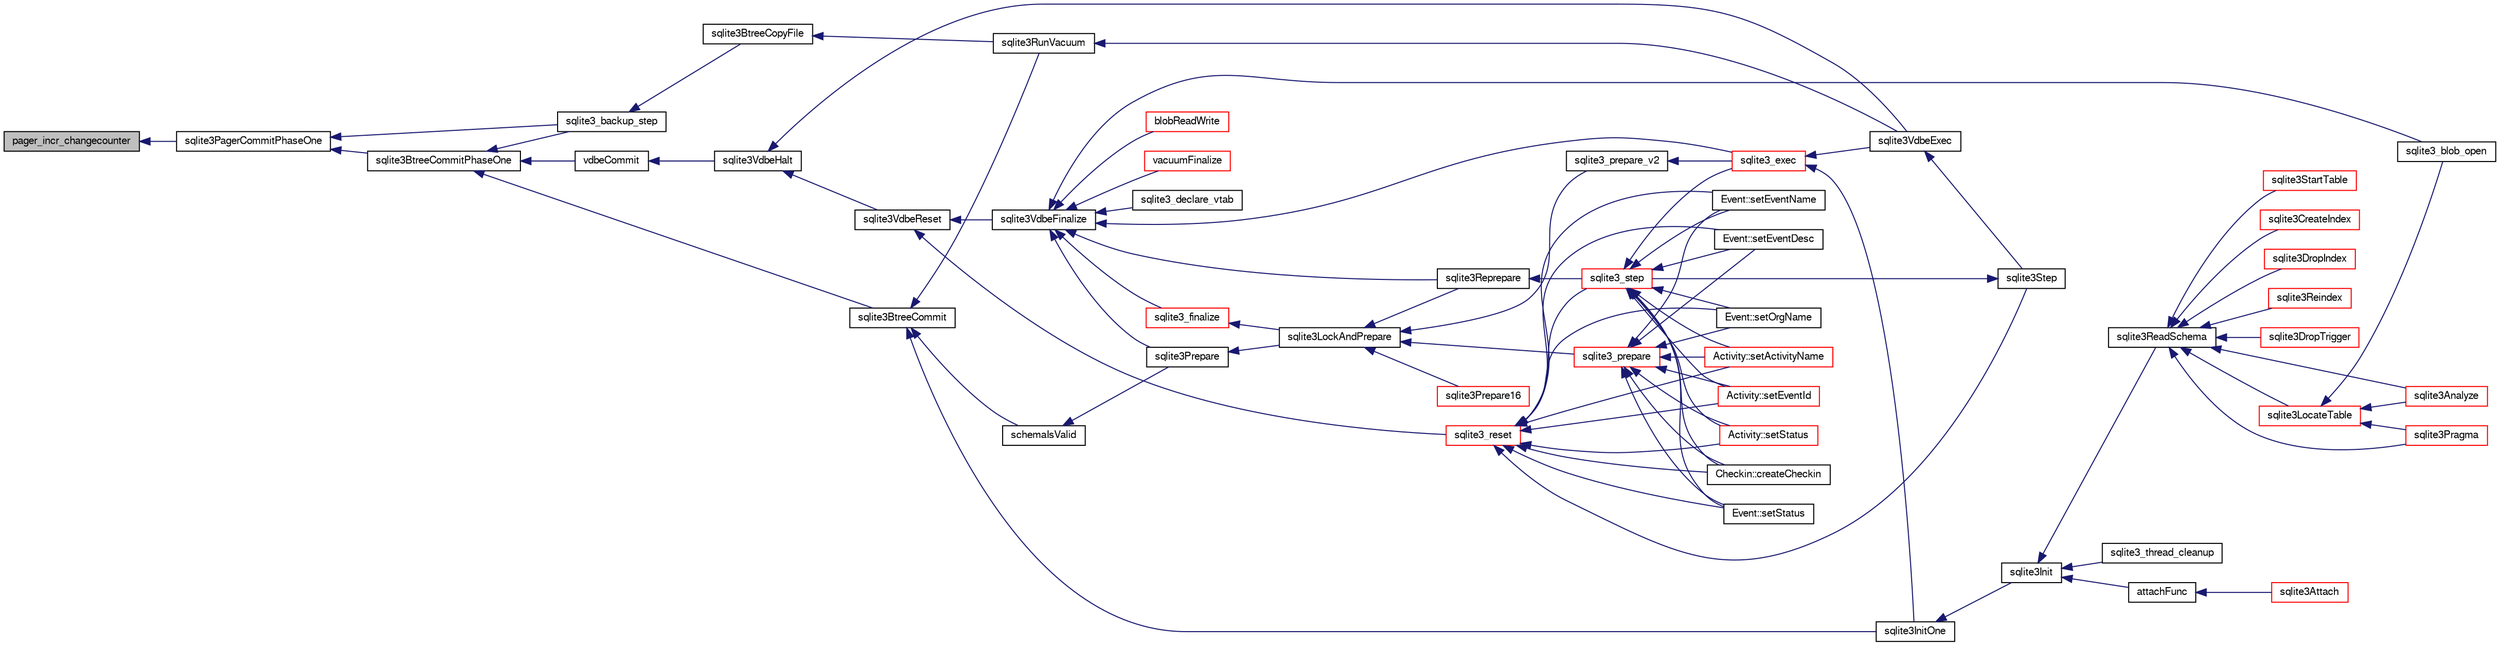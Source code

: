 digraph "pager_incr_changecounter"
{
  edge [fontname="FreeSans",fontsize="10",labelfontname="FreeSans",labelfontsize="10"];
  node [fontname="FreeSans",fontsize="10",shape=record];
  rankdir="LR";
  Node192663 [label="pager_incr_changecounter",height=0.2,width=0.4,color="black", fillcolor="grey75", style="filled", fontcolor="black"];
  Node192663 -> Node192664 [dir="back",color="midnightblue",fontsize="10",style="solid",fontname="FreeSans"];
  Node192664 [label="sqlite3PagerCommitPhaseOne",height=0.2,width=0.4,color="black", fillcolor="white", style="filled",URL="$sqlite3_8c.html#a2baf986bff9120486e9acc5951494ea7"];
  Node192664 -> Node192665 [dir="back",color="midnightblue",fontsize="10",style="solid",fontname="FreeSans"];
  Node192665 [label="sqlite3BtreeCommitPhaseOne",height=0.2,width=0.4,color="black", fillcolor="white", style="filled",URL="$sqlite3_8c.html#ae266cba101e64ad99a166f237532e262"];
  Node192665 -> Node192666 [dir="back",color="midnightblue",fontsize="10",style="solid",fontname="FreeSans"];
  Node192666 [label="sqlite3BtreeCommit",height=0.2,width=0.4,color="black", fillcolor="white", style="filled",URL="$sqlite3_8c.html#a8e56ab314556935f9f73080147d26419"];
  Node192666 -> Node192667 [dir="back",color="midnightblue",fontsize="10",style="solid",fontname="FreeSans"];
  Node192667 [label="sqlite3InitOne",height=0.2,width=0.4,color="black", fillcolor="white", style="filled",URL="$sqlite3_8c.html#ac4318b25df65269906b0379251fe9b85"];
  Node192667 -> Node192668 [dir="back",color="midnightblue",fontsize="10",style="solid",fontname="FreeSans"];
  Node192668 [label="sqlite3Init",height=0.2,width=0.4,color="black", fillcolor="white", style="filled",URL="$sqlite3_8c.html#aed74e3dc765631a833f522f425ff5a48"];
  Node192668 -> Node192669 [dir="back",color="midnightblue",fontsize="10",style="solid",fontname="FreeSans"];
  Node192669 [label="attachFunc",height=0.2,width=0.4,color="black", fillcolor="white", style="filled",URL="$sqlite3_8c.html#a69cb751a7da501b9a0aa37e0d7c3eaf7"];
  Node192669 -> Node192670 [dir="back",color="midnightblue",fontsize="10",style="solid",fontname="FreeSans"];
  Node192670 [label="sqlite3Attach",height=0.2,width=0.4,color="red", fillcolor="white", style="filled",URL="$sqlite3_8c.html#ae0907fe0b43cc1b4c7e6a16213e8546f"];
  Node192668 -> Node192673 [dir="back",color="midnightblue",fontsize="10",style="solid",fontname="FreeSans"];
  Node192673 [label="sqlite3ReadSchema",height=0.2,width=0.4,color="black", fillcolor="white", style="filled",URL="$sqlite3_8c.html#ac41a97f30334f7d35b2b5713097eca90"];
  Node192673 -> Node192674 [dir="back",color="midnightblue",fontsize="10",style="solid",fontname="FreeSans"];
  Node192674 [label="sqlite3Analyze",height=0.2,width=0.4,color="red", fillcolor="white", style="filled",URL="$sqlite3_8c.html#ac696deb1ccaae3fa855cfbd0bfd4d048"];
  Node192673 -> Node192675 [dir="back",color="midnightblue",fontsize="10",style="solid",fontname="FreeSans"];
  Node192675 [label="sqlite3LocateTable",height=0.2,width=0.4,color="red", fillcolor="white", style="filled",URL="$sqlite3_8c.html#adfeea5b18971250d4ff7f5a44e134d75"];
  Node192675 -> Node192676 [dir="back",color="midnightblue",fontsize="10",style="solid",fontname="FreeSans"];
  Node192676 [label="sqlite3_blob_open",height=0.2,width=0.4,color="black", fillcolor="white", style="filled",URL="$sqlite3_8h.html#adb8ad839a5bdd62a43785132bc7dd518"];
  Node192675 -> Node192674 [dir="back",color="midnightblue",fontsize="10",style="solid",fontname="FreeSans"];
  Node192675 -> Node192720 [dir="back",color="midnightblue",fontsize="10",style="solid",fontname="FreeSans"];
  Node192720 [label="sqlite3Pragma",height=0.2,width=0.4,color="red", fillcolor="white", style="filled",URL="$sqlite3_8c.html#a111391370f58f8e6a6eca51fd34d62ed"];
  Node192673 -> Node192764 [dir="back",color="midnightblue",fontsize="10",style="solid",fontname="FreeSans"];
  Node192764 [label="sqlite3StartTable",height=0.2,width=0.4,color="red", fillcolor="white", style="filled",URL="$sqlite3_8c.html#af49b4395f39d9078a0dda2484c183012"];
  Node192673 -> Node192681 [dir="back",color="midnightblue",fontsize="10",style="solid",fontname="FreeSans"];
  Node192681 [label="sqlite3CreateIndex",height=0.2,width=0.4,color="red", fillcolor="white", style="filled",URL="$sqlite3_8c.html#a8dbe5e590ab6c58a8c45f34f7c81e825"];
  Node192673 -> Node192766 [dir="back",color="midnightblue",fontsize="10",style="solid",fontname="FreeSans"];
  Node192766 [label="sqlite3DropIndex",height=0.2,width=0.4,color="red", fillcolor="white", style="filled",URL="$sqlite3_8c.html#a3ffd2536f34a0cf6d427710b06b71e83"];
  Node192673 -> Node192734 [dir="back",color="midnightblue",fontsize="10",style="solid",fontname="FreeSans"];
  Node192734 [label="sqlite3Reindex",height=0.2,width=0.4,color="red", fillcolor="white", style="filled",URL="$sqlite3_8c.html#abd189e31189391e1ef114b413ff4abbf"];
  Node192673 -> Node192720 [dir="back",color="midnightblue",fontsize="10",style="solid",fontname="FreeSans"];
  Node192673 -> Node192767 [dir="back",color="midnightblue",fontsize="10",style="solid",fontname="FreeSans"];
  Node192767 [label="sqlite3DropTrigger",height=0.2,width=0.4,color="red", fillcolor="white", style="filled",URL="$sqlite3_8c.html#affdf1dd65e331b06feaef6ff8636305f"];
  Node192668 -> Node192768 [dir="back",color="midnightblue",fontsize="10",style="solid",fontname="FreeSans"];
  Node192768 [label="sqlite3_thread_cleanup",height=0.2,width=0.4,color="black", fillcolor="white", style="filled",URL="$sqlite3_8h.html#a34980c829db84f02e1a1599063469f06"];
  Node192666 -> Node192769 [dir="back",color="midnightblue",fontsize="10",style="solid",fontname="FreeSans"];
  Node192769 [label="schemaIsValid",height=0.2,width=0.4,color="black", fillcolor="white", style="filled",URL="$sqlite3_8c.html#a7c466fe28e7ca6f46b8bf72c46d9738d"];
  Node192769 -> Node192770 [dir="back",color="midnightblue",fontsize="10",style="solid",fontname="FreeSans"];
  Node192770 [label="sqlite3Prepare",height=0.2,width=0.4,color="black", fillcolor="white", style="filled",URL="$sqlite3_8c.html#acb25890858d0bf4b12eb7aae569f0c7b"];
  Node192770 -> Node192771 [dir="back",color="midnightblue",fontsize="10",style="solid",fontname="FreeSans"];
  Node192771 [label="sqlite3LockAndPrepare",height=0.2,width=0.4,color="black", fillcolor="white", style="filled",URL="$sqlite3_8c.html#a5db1ec5589aa2b02c6d979211a8789bd"];
  Node192771 -> Node192772 [dir="back",color="midnightblue",fontsize="10",style="solid",fontname="FreeSans"];
  Node192772 [label="sqlite3Reprepare",height=0.2,width=0.4,color="black", fillcolor="white", style="filled",URL="$sqlite3_8c.html#a7e2f7299cc947d07e782f6ac561fa937"];
  Node192772 -> Node192773 [dir="back",color="midnightblue",fontsize="10",style="solid",fontname="FreeSans"];
  Node192773 [label="sqlite3_step",height=0.2,width=0.4,color="red", fillcolor="white", style="filled",URL="$sqlite3_8h.html#ac1e491ce36b7471eb28387f7d3c74334"];
  Node192773 -> Node192779 [dir="back",color="midnightblue",fontsize="10",style="solid",fontname="FreeSans"];
  Node192779 [label="Activity::setEventId",height=0.2,width=0.4,color="red", fillcolor="white", style="filled",URL="$classActivity.html#adb1d0fd0d08f473e068f0a4086bfa9ca"];
  Node192773 -> Node192780 [dir="back",color="midnightblue",fontsize="10",style="solid",fontname="FreeSans"];
  Node192780 [label="Activity::setActivityName",height=0.2,width=0.4,color="red", fillcolor="white", style="filled",URL="$classActivity.html#a62dc3737b33915a36086f9dd26d16a81"];
  Node192773 -> Node192781 [dir="back",color="midnightblue",fontsize="10",style="solid",fontname="FreeSans"];
  Node192781 [label="Activity::setStatus",height=0.2,width=0.4,color="red", fillcolor="white", style="filled",URL="$classActivity.html#af618135a7738f4d2a7ee147a8ef912ea"];
  Node192773 -> Node192782 [dir="back",color="midnightblue",fontsize="10",style="solid",fontname="FreeSans"];
  Node192782 [label="Checkin::createCheckin",height=0.2,width=0.4,color="black", fillcolor="white", style="filled",URL="$classCheckin.html#a4e40acdf7fff0e607f6de4f24f3a163c"];
  Node192773 -> Node192788 [dir="back",color="midnightblue",fontsize="10",style="solid",fontname="FreeSans"];
  Node192788 [label="Event::setEventName",height=0.2,width=0.4,color="black", fillcolor="white", style="filled",URL="$classEvent.html#a10596b6ca077df05184e30d62b08729d"];
  Node192773 -> Node192789 [dir="back",color="midnightblue",fontsize="10",style="solid",fontname="FreeSans"];
  Node192789 [label="Event::setEventDesc",height=0.2,width=0.4,color="black", fillcolor="white", style="filled",URL="$classEvent.html#ae36b8377dcae792f1c5c4726024c981b"];
  Node192773 -> Node192790 [dir="back",color="midnightblue",fontsize="10",style="solid",fontname="FreeSans"];
  Node192790 [label="Event::setOrgName",height=0.2,width=0.4,color="black", fillcolor="white", style="filled",URL="$classEvent.html#a19aac0f776bd764563a54977656cf680"];
  Node192773 -> Node192791 [dir="back",color="midnightblue",fontsize="10",style="solid",fontname="FreeSans"];
  Node192791 [label="Event::setStatus",height=0.2,width=0.4,color="black", fillcolor="white", style="filled",URL="$classEvent.html#ab0a6b9285af0f4172eb841e2b80f8972"];
  Node192773 -> Node192880 [dir="back",color="midnightblue",fontsize="10",style="solid",fontname="FreeSans"];
  Node192880 [label="sqlite3_exec",height=0.2,width=0.4,color="red", fillcolor="white", style="filled",URL="$sqlite3_8h.html#a97487ec8150e0bcc8fa392ab8f0e24db"];
  Node192880 -> Node192796 [dir="back",color="midnightblue",fontsize="10",style="solid",fontname="FreeSans"];
  Node192796 [label="sqlite3VdbeExec",height=0.2,width=0.4,color="black", fillcolor="white", style="filled",URL="$sqlite3_8c.html#a8ce40a614bdc56719c4d642b1e4dfb21"];
  Node192796 -> Node192797 [dir="back",color="midnightblue",fontsize="10",style="solid",fontname="FreeSans"];
  Node192797 [label="sqlite3Step",height=0.2,width=0.4,color="black", fillcolor="white", style="filled",URL="$sqlite3_8c.html#a3f2872e873e2758a4beedad1d5113554"];
  Node192797 -> Node192773 [dir="back",color="midnightblue",fontsize="10",style="solid",fontname="FreeSans"];
  Node192880 -> Node192667 [dir="back",color="midnightblue",fontsize="10",style="solid",fontname="FreeSans"];
  Node192771 -> Node192923 [dir="back",color="midnightblue",fontsize="10",style="solid",fontname="FreeSans"];
  Node192923 [label="sqlite3_prepare",height=0.2,width=0.4,color="red", fillcolor="white", style="filled",URL="$sqlite3_8h.html#a8c39e7b9dbeff01f0a399b46d4b29f1c"];
  Node192923 -> Node192779 [dir="back",color="midnightblue",fontsize="10",style="solid",fontname="FreeSans"];
  Node192923 -> Node192780 [dir="back",color="midnightblue",fontsize="10",style="solid",fontname="FreeSans"];
  Node192923 -> Node192781 [dir="back",color="midnightblue",fontsize="10",style="solid",fontname="FreeSans"];
  Node192923 -> Node192782 [dir="back",color="midnightblue",fontsize="10",style="solid",fontname="FreeSans"];
  Node192923 -> Node192788 [dir="back",color="midnightblue",fontsize="10",style="solid",fontname="FreeSans"];
  Node192923 -> Node192789 [dir="back",color="midnightblue",fontsize="10",style="solid",fontname="FreeSans"];
  Node192923 -> Node192790 [dir="back",color="midnightblue",fontsize="10",style="solid",fontname="FreeSans"];
  Node192923 -> Node192791 [dir="back",color="midnightblue",fontsize="10",style="solid",fontname="FreeSans"];
  Node192771 -> Node192924 [dir="back",color="midnightblue",fontsize="10",style="solid",fontname="FreeSans"];
  Node192924 [label="sqlite3_prepare_v2",height=0.2,width=0.4,color="black", fillcolor="white", style="filled",URL="$sqlite3_8h.html#a85d4203bb54c984c5325c2f5b3664985"];
  Node192924 -> Node192880 [dir="back",color="midnightblue",fontsize="10",style="solid",fontname="FreeSans"];
  Node192771 -> Node192925 [dir="back",color="midnightblue",fontsize="10",style="solid",fontname="FreeSans"];
  Node192925 [label="sqlite3Prepare16",height=0.2,width=0.4,color="red", fillcolor="white", style="filled",URL="$sqlite3_8c.html#a5842e6724b91885125f83c438da1f15b"];
  Node192666 -> Node192866 [dir="back",color="midnightblue",fontsize="10",style="solid",fontname="FreeSans"];
  Node192866 [label="sqlite3RunVacuum",height=0.2,width=0.4,color="black", fillcolor="white", style="filled",URL="$sqlite3_8c.html#a5e83ddc7b3e7e8e79ad5d1fc92de1d2f"];
  Node192866 -> Node192796 [dir="back",color="midnightblue",fontsize="10",style="solid",fontname="FreeSans"];
  Node192665 -> Node192864 [dir="back",color="midnightblue",fontsize="10",style="solid",fontname="FreeSans"];
  Node192864 [label="sqlite3_backup_step",height=0.2,width=0.4,color="black", fillcolor="white", style="filled",URL="$sqlite3_8h.html#a1699b75e98d082eebc465a9e64c35269"];
  Node192864 -> Node192865 [dir="back",color="midnightblue",fontsize="10",style="solid",fontname="FreeSans"];
  Node192865 [label="sqlite3BtreeCopyFile",height=0.2,width=0.4,color="black", fillcolor="white", style="filled",URL="$sqlite3_8c.html#a4d9e19a79f0d5c1dfcef0bd137ae83f9"];
  Node192865 -> Node192866 [dir="back",color="midnightblue",fontsize="10",style="solid",fontname="FreeSans"];
  Node192665 -> Node192928 [dir="back",color="midnightblue",fontsize="10",style="solid",fontname="FreeSans"];
  Node192928 [label="vdbeCommit",height=0.2,width=0.4,color="black", fillcolor="white", style="filled",URL="$sqlite3_8c.html#a5d7f1e0625451b987728f600cfe1b92d"];
  Node192928 -> Node192871 [dir="back",color="midnightblue",fontsize="10",style="solid",fontname="FreeSans"];
  Node192871 [label="sqlite3VdbeHalt",height=0.2,width=0.4,color="black", fillcolor="white", style="filled",URL="$sqlite3_8c.html#a8d1d99703d999190fbc35ecc981cb709"];
  Node192871 -> Node192872 [dir="back",color="midnightblue",fontsize="10",style="solid",fontname="FreeSans"];
  Node192872 [label="sqlite3VdbeReset",height=0.2,width=0.4,color="black", fillcolor="white", style="filled",URL="$sqlite3_8c.html#a315a913742f7267f90d46d41446353b1"];
  Node192872 -> Node192873 [dir="back",color="midnightblue",fontsize="10",style="solid",fontname="FreeSans"];
  Node192873 [label="sqlite3VdbeFinalize",height=0.2,width=0.4,color="black", fillcolor="white", style="filled",URL="$sqlite3_8c.html#af81e0c8d03b71610d3a826469f67bbd4"];
  Node192873 -> Node192874 [dir="back",color="midnightblue",fontsize="10",style="solid",fontname="FreeSans"];
  Node192874 [label="sqlite3_finalize",height=0.2,width=0.4,color="red", fillcolor="white", style="filled",URL="$sqlite3_8h.html#a801195c0f771d40bb4be1e40f3b88945"];
  Node192874 -> Node192771 [dir="back",color="midnightblue",fontsize="10",style="solid",fontname="FreeSans"];
  Node192873 -> Node192676 [dir="back",color="midnightblue",fontsize="10",style="solid",fontname="FreeSans"];
  Node192873 -> Node192877 [dir="back",color="midnightblue",fontsize="10",style="solid",fontname="FreeSans"];
  Node192877 [label="blobReadWrite",height=0.2,width=0.4,color="red", fillcolor="white", style="filled",URL="$sqlite3_8c.html#a6c1d57e4337ee1b8655215c06dea4046"];
  Node192873 -> Node192880 [dir="back",color="midnightblue",fontsize="10",style="solid",fontname="FreeSans"];
  Node192873 -> Node192770 [dir="back",color="midnightblue",fontsize="10",style="solid",fontname="FreeSans"];
  Node192873 -> Node192772 [dir="back",color="midnightblue",fontsize="10",style="solid",fontname="FreeSans"];
  Node192873 -> Node192882 [dir="back",color="midnightblue",fontsize="10",style="solid",fontname="FreeSans"];
  Node192882 [label="vacuumFinalize",height=0.2,width=0.4,color="red", fillcolor="white", style="filled",URL="$sqlite3_8c.html#a632db76c46aca8f067d585295d2ada31"];
  Node192873 -> Node192850 [dir="back",color="midnightblue",fontsize="10",style="solid",fontname="FreeSans"];
  Node192850 [label="sqlite3_declare_vtab",height=0.2,width=0.4,color="black", fillcolor="white", style="filled",URL="$sqlite3_8h.html#a65393c41da76ae1470a7c7f4b4aca600"];
  Node192872 -> Node192885 [dir="back",color="midnightblue",fontsize="10",style="solid",fontname="FreeSans"];
  Node192885 [label="sqlite3_reset",height=0.2,width=0.4,color="red", fillcolor="white", style="filled",URL="$sqlite3_8h.html#a758efebc2e95694959ab0e74b397984c"];
  Node192885 -> Node192779 [dir="back",color="midnightblue",fontsize="10",style="solid",fontname="FreeSans"];
  Node192885 -> Node192780 [dir="back",color="midnightblue",fontsize="10",style="solid",fontname="FreeSans"];
  Node192885 -> Node192781 [dir="back",color="midnightblue",fontsize="10",style="solid",fontname="FreeSans"];
  Node192885 -> Node192782 [dir="back",color="midnightblue",fontsize="10",style="solid",fontname="FreeSans"];
  Node192885 -> Node192788 [dir="back",color="midnightblue",fontsize="10",style="solid",fontname="FreeSans"];
  Node192885 -> Node192789 [dir="back",color="midnightblue",fontsize="10",style="solid",fontname="FreeSans"];
  Node192885 -> Node192790 [dir="back",color="midnightblue",fontsize="10",style="solid",fontname="FreeSans"];
  Node192885 -> Node192791 [dir="back",color="midnightblue",fontsize="10",style="solid",fontname="FreeSans"];
  Node192885 -> Node192797 [dir="back",color="midnightblue",fontsize="10",style="solid",fontname="FreeSans"];
  Node192885 -> Node192773 [dir="back",color="midnightblue",fontsize="10",style="solid",fontname="FreeSans"];
  Node192871 -> Node192796 [dir="back",color="midnightblue",fontsize="10",style="solid",fontname="FreeSans"];
  Node192664 -> Node192864 [dir="back",color="midnightblue",fontsize="10",style="solid",fontname="FreeSans"];
}
